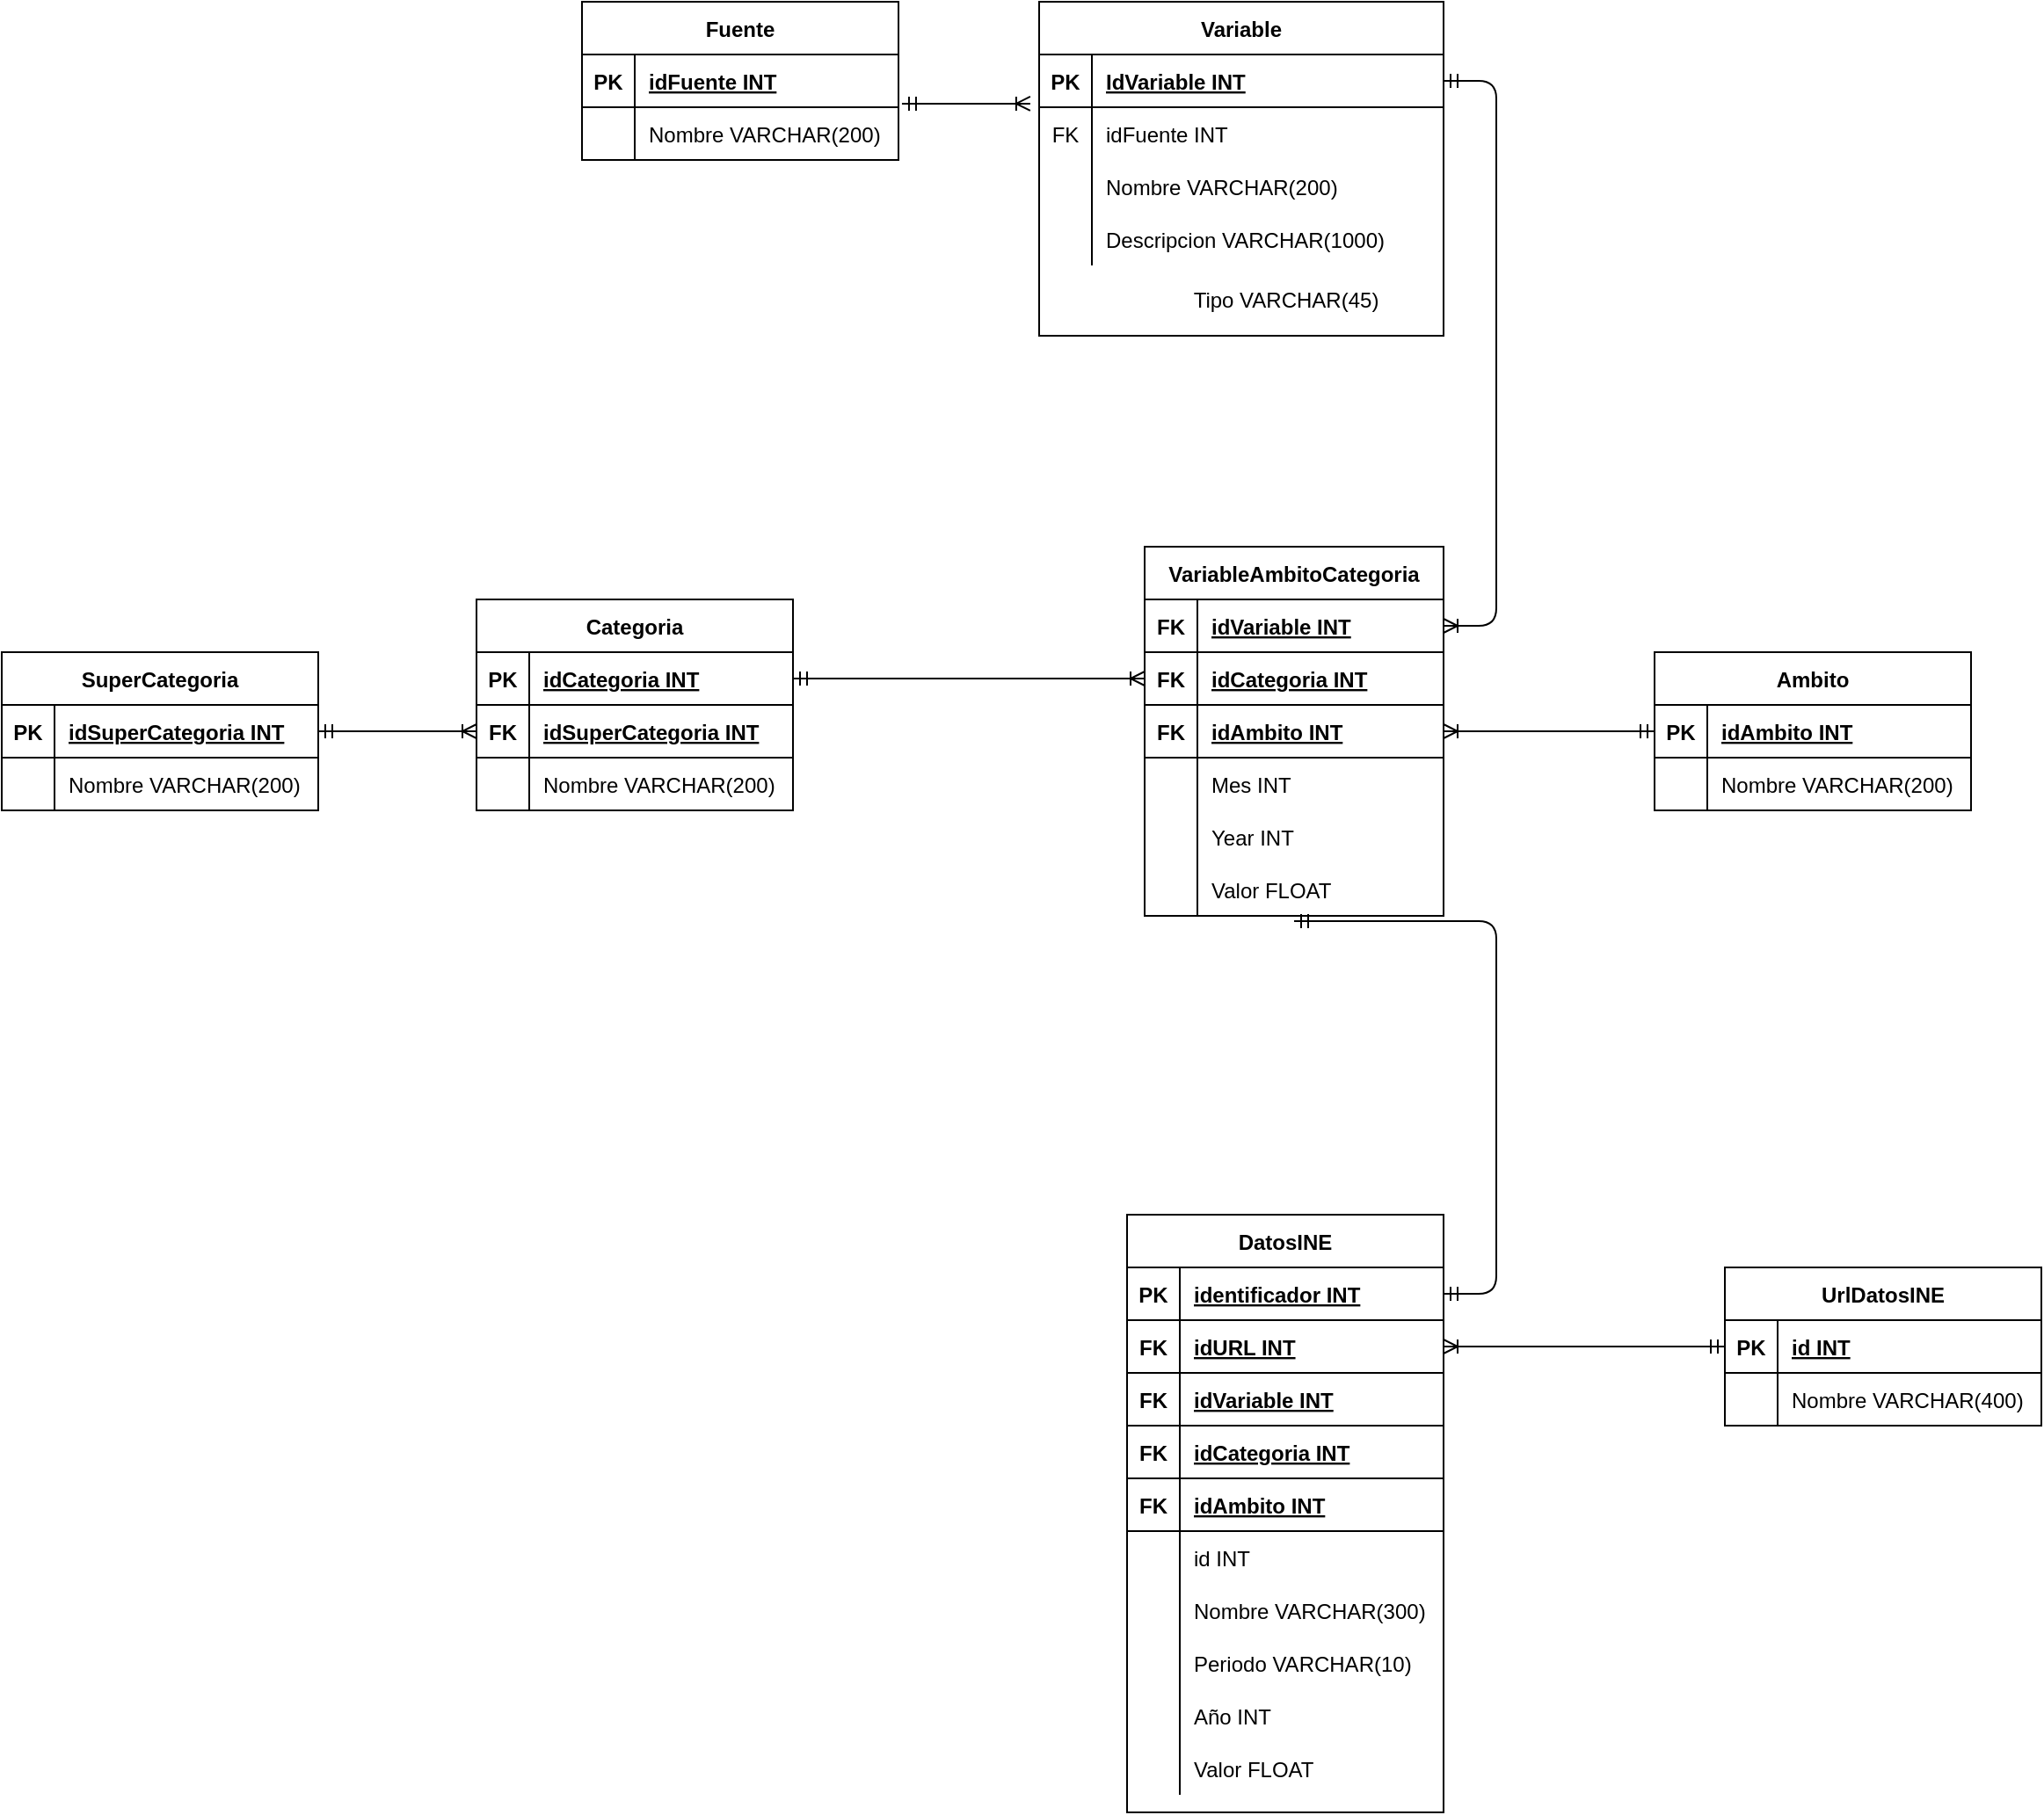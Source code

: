 <mxfile version="14.3.1" type="device"><diagram id="qPAAlm8uJ-taQy76TikA" name="Page-1"><mxGraphModel dx="1550" dy="752" grid="1" gridSize="10" guides="1" tooltips="1" connect="1" arrows="1" fold="1" page="1" pageScale="1" pageWidth="850" pageHeight="1100" math="0" shadow="0"><root><mxCell id="0"/><mxCell id="1" parent="0"/><mxCell id="a5tYf-QAZFOYh2-6OAoz-5" value="Variable" style="shape=table;startSize=30;container=1;collapsible=1;childLayout=tableLayout;fixedRows=1;rowLines=0;fontStyle=1;align=center;resizeLast=1;" vertex="1" parent="1"><mxGeometry x="150" y="160" width="230" height="190" as="geometry"><mxRectangle x="190" y="150" width="80" height="30" as="alternateBounds"/></mxGeometry></mxCell><mxCell id="a5tYf-QAZFOYh2-6OAoz-6" value="" style="shape=partialRectangle;collapsible=0;dropTarget=0;pointerEvents=0;fillColor=none;top=0;left=0;bottom=1;right=0;points=[[0,0.5],[1,0.5]];portConstraint=eastwest;" vertex="1" parent="a5tYf-QAZFOYh2-6OAoz-5"><mxGeometry y="30" width="230" height="30" as="geometry"/></mxCell><mxCell id="a5tYf-QAZFOYh2-6OAoz-7" value="PK" style="shape=partialRectangle;connectable=0;fillColor=none;top=0;left=0;bottom=0;right=0;fontStyle=1;overflow=hidden;" vertex="1" parent="a5tYf-QAZFOYh2-6OAoz-6"><mxGeometry width="30" height="30" as="geometry"/></mxCell><mxCell id="a5tYf-QAZFOYh2-6OAoz-8" value="IdVariable INT" style="shape=partialRectangle;connectable=0;fillColor=none;top=0;left=0;bottom=0;right=0;align=left;spacingLeft=6;fontStyle=5;overflow=hidden;" vertex="1" parent="a5tYf-QAZFOYh2-6OAoz-6"><mxGeometry x="30" width="200" height="30" as="geometry"/></mxCell><mxCell id="a5tYf-QAZFOYh2-6OAoz-9" value="" style="shape=partialRectangle;collapsible=0;dropTarget=0;pointerEvents=0;fillColor=none;top=0;left=0;bottom=0;right=0;points=[[0,0.5],[1,0.5]];portConstraint=eastwest;" vertex="1" parent="a5tYf-QAZFOYh2-6OAoz-5"><mxGeometry y="60" width="230" height="30" as="geometry"/></mxCell><mxCell id="a5tYf-QAZFOYh2-6OAoz-10" value="FK" style="shape=partialRectangle;connectable=0;fillColor=none;top=0;left=0;bottom=0;right=0;editable=1;overflow=hidden;" vertex="1" parent="a5tYf-QAZFOYh2-6OAoz-9"><mxGeometry width="30" height="30" as="geometry"/></mxCell><mxCell id="a5tYf-QAZFOYh2-6OAoz-11" value="idFuente INT" style="shape=partialRectangle;connectable=0;fillColor=none;top=0;left=0;bottom=0;right=0;align=left;spacingLeft=6;overflow=hidden;" vertex="1" parent="a5tYf-QAZFOYh2-6OAoz-9"><mxGeometry x="30" width="200" height="30" as="geometry"/></mxCell><mxCell id="a5tYf-QAZFOYh2-6OAoz-12" value="" style="shape=partialRectangle;collapsible=0;dropTarget=0;pointerEvents=0;fillColor=none;top=0;left=0;bottom=0;right=0;points=[[0,0.5],[1,0.5]];portConstraint=eastwest;" vertex="1" parent="a5tYf-QAZFOYh2-6OAoz-5"><mxGeometry y="90" width="230" height="30" as="geometry"/></mxCell><mxCell id="a5tYf-QAZFOYh2-6OAoz-13" value="" style="shape=partialRectangle;connectable=0;fillColor=none;top=0;left=0;bottom=0;right=0;editable=1;overflow=hidden;" vertex="1" parent="a5tYf-QAZFOYh2-6OAoz-12"><mxGeometry width="30" height="30" as="geometry"/></mxCell><mxCell id="a5tYf-QAZFOYh2-6OAoz-14" value="Nombre VARCHAR(200)" style="shape=partialRectangle;connectable=0;fillColor=none;top=0;left=0;bottom=0;right=0;align=left;spacingLeft=6;overflow=hidden;" vertex="1" parent="a5tYf-QAZFOYh2-6OAoz-12"><mxGeometry x="30" width="200" height="30" as="geometry"/></mxCell><mxCell id="a5tYf-QAZFOYh2-6OAoz-15" value="" style="shape=partialRectangle;collapsible=0;dropTarget=0;pointerEvents=0;fillColor=none;top=0;left=0;bottom=0;right=0;points=[[0,0.5],[1,0.5]];portConstraint=eastwest;" vertex="1" parent="a5tYf-QAZFOYh2-6OAoz-5"><mxGeometry y="120" width="230" height="30" as="geometry"/></mxCell><mxCell id="a5tYf-QAZFOYh2-6OAoz-16" value="" style="shape=partialRectangle;connectable=0;fillColor=none;top=0;left=0;bottom=0;right=0;editable=1;overflow=hidden;" vertex="1" parent="a5tYf-QAZFOYh2-6OAoz-15"><mxGeometry width="30" height="30" as="geometry"/></mxCell><mxCell id="a5tYf-QAZFOYh2-6OAoz-17" value="Descripcion VARCHAR(1000)" style="shape=partialRectangle;connectable=0;fillColor=none;top=0;left=0;bottom=0;right=0;align=left;spacingLeft=6;overflow=hidden;" vertex="1" parent="a5tYf-QAZFOYh2-6OAoz-15"><mxGeometry x="30" width="200" height="30" as="geometry"/></mxCell><mxCell id="a5tYf-QAZFOYh2-6OAoz-18" value="Tipo VARCHAR(45)" style="text;html=1;align=center;verticalAlign=middle;resizable=0;points=[];autosize=1;" vertex="1" parent="1"><mxGeometry x="230" y="320" width="120" height="20" as="geometry"/></mxCell><mxCell id="a5tYf-QAZFOYh2-6OAoz-19" value="Fuente" style="shape=table;startSize=30;container=1;collapsible=1;childLayout=tableLayout;fixedRows=1;rowLines=0;fontStyle=1;align=center;resizeLast=1;" vertex="1" parent="1"><mxGeometry x="-110" y="160" width="180" height="90" as="geometry"/></mxCell><mxCell id="a5tYf-QAZFOYh2-6OAoz-20" value="" style="shape=partialRectangle;collapsible=0;dropTarget=0;pointerEvents=0;fillColor=none;top=0;left=0;bottom=1;right=0;points=[[0,0.5],[1,0.5]];portConstraint=eastwest;" vertex="1" parent="a5tYf-QAZFOYh2-6OAoz-19"><mxGeometry y="30" width="180" height="30" as="geometry"/></mxCell><mxCell id="a5tYf-QAZFOYh2-6OAoz-21" value="PK" style="shape=partialRectangle;connectable=0;fillColor=none;top=0;left=0;bottom=0;right=0;fontStyle=1;overflow=hidden;" vertex="1" parent="a5tYf-QAZFOYh2-6OAoz-20"><mxGeometry width="30" height="30" as="geometry"/></mxCell><mxCell id="a5tYf-QAZFOYh2-6OAoz-22" value="idFuente INT" style="shape=partialRectangle;connectable=0;fillColor=none;top=0;left=0;bottom=0;right=0;align=left;spacingLeft=6;fontStyle=5;overflow=hidden;" vertex="1" parent="a5tYf-QAZFOYh2-6OAoz-20"><mxGeometry x="30" width="150" height="30" as="geometry"/></mxCell><mxCell id="a5tYf-QAZFOYh2-6OAoz-23" value="" style="shape=partialRectangle;collapsible=0;dropTarget=0;pointerEvents=0;fillColor=none;top=0;left=0;bottom=0;right=0;points=[[0,0.5],[1,0.5]];portConstraint=eastwest;" vertex="1" parent="a5tYf-QAZFOYh2-6OAoz-19"><mxGeometry y="60" width="180" height="30" as="geometry"/></mxCell><mxCell id="a5tYf-QAZFOYh2-6OAoz-24" value="" style="shape=partialRectangle;connectable=0;fillColor=none;top=0;left=0;bottom=0;right=0;editable=1;overflow=hidden;" vertex="1" parent="a5tYf-QAZFOYh2-6OAoz-23"><mxGeometry width="30" height="30" as="geometry"/></mxCell><mxCell id="a5tYf-QAZFOYh2-6OAoz-25" value="Nombre VARCHAR(200)" style="shape=partialRectangle;connectable=0;fillColor=none;top=0;left=0;bottom=0;right=0;align=left;spacingLeft=6;overflow=hidden;" vertex="1" parent="a5tYf-QAZFOYh2-6OAoz-23"><mxGeometry x="30" width="150" height="30" as="geometry"/></mxCell><mxCell id="a5tYf-QAZFOYh2-6OAoz-32" value="VariableAmbitoCategoria" style="shape=table;startSize=30;container=1;collapsible=1;childLayout=tableLayout;fixedRows=1;rowLines=0;fontStyle=1;align=center;resizeLast=1;" vertex="1" parent="1"><mxGeometry x="210" y="470" width="170" height="210" as="geometry"/></mxCell><mxCell id="a5tYf-QAZFOYh2-6OAoz-33" value="" style="shape=partialRectangle;collapsible=0;dropTarget=0;pointerEvents=0;fillColor=none;top=0;left=0;bottom=1;right=0;points=[[0,0.5],[1,0.5]];portConstraint=eastwest;" vertex="1" parent="a5tYf-QAZFOYh2-6OAoz-32"><mxGeometry y="30" width="170" height="30" as="geometry"/></mxCell><mxCell id="a5tYf-QAZFOYh2-6OAoz-34" value="FK" style="shape=partialRectangle;connectable=0;fillColor=none;top=0;left=0;bottom=0;right=0;fontStyle=1;overflow=hidden;" vertex="1" parent="a5tYf-QAZFOYh2-6OAoz-33"><mxGeometry width="30" height="30" as="geometry"/></mxCell><mxCell id="a5tYf-QAZFOYh2-6OAoz-35" value="idVariable INT" style="shape=partialRectangle;connectable=0;fillColor=none;top=0;left=0;bottom=0;right=0;align=left;spacingLeft=6;fontStyle=5;overflow=hidden;" vertex="1" parent="a5tYf-QAZFOYh2-6OAoz-33"><mxGeometry x="30" width="140" height="30" as="geometry"/></mxCell><mxCell id="a5tYf-QAZFOYh2-6OAoz-58" value="" style="shape=partialRectangle;collapsible=0;dropTarget=0;pointerEvents=0;fillColor=none;top=0;left=0;bottom=1;right=0;points=[[0,0.5],[1,0.5]];portConstraint=eastwest;" vertex="1" parent="a5tYf-QAZFOYh2-6OAoz-32"><mxGeometry y="60" width="170" height="30" as="geometry"/></mxCell><mxCell id="a5tYf-QAZFOYh2-6OAoz-59" value="FK" style="shape=partialRectangle;connectable=0;fillColor=none;top=0;left=0;bottom=0;right=0;fontStyle=1;overflow=hidden;" vertex="1" parent="a5tYf-QAZFOYh2-6OAoz-58"><mxGeometry width="30" height="30" as="geometry"/></mxCell><mxCell id="a5tYf-QAZFOYh2-6OAoz-60" value="idCategoria INT" style="shape=partialRectangle;connectable=0;fillColor=none;top=0;left=0;bottom=0;right=0;align=left;spacingLeft=6;fontStyle=5;overflow=hidden;" vertex="1" parent="a5tYf-QAZFOYh2-6OAoz-58"><mxGeometry x="30" width="140" height="30" as="geometry"/></mxCell><mxCell id="a5tYf-QAZFOYh2-6OAoz-61" value="" style="shape=partialRectangle;collapsible=0;dropTarget=0;pointerEvents=0;fillColor=none;top=0;left=0;bottom=1;right=0;points=[[0,0.5],[1,0.5]];portConstraint=eastwest;" vertex="1" parent="a5tYf-QAZFOYh2-6OAoz-32"><mxGeometry y="90" width="170" height="30" as="geometry"/></mxCell><mxCell id="a5tYf-QAZFOYh2-6OAoz-62" value="FK" style="shape=partialRectangle;connectable=0;fillColor=none;top=0;left=0;bottom=0;right=0;fontStyle=1;overflow=hidden;" vertex="1" parent="a5tYf-QAZFOYh2-6OAoz-61"><mxGeometry width="30" height="30" as="geometry"/></mxCell><mxCell id="a5tYf-QAZFOYh2-6OAoz-63" value="idAmbito INT" style="shape=partialRectangle;connectable=0;fillColor=none;top=0;left=0;bottom=0;right=0;align=left;spacingLeft=6;fontStyle=5;overflow=hidden;" vertex="1" parent="a5tYf-QAZFOYh2-6OAoz-61"><mxGeometry x="30" width="140" height="30" as="geometry"/></mxCell><mxCell id="a5tYf-QAZFOYh2-6OAoz-36" value="" style="shape=partialRectangle;collapsible=0;dropTarget=0;pointerEvents=0;fillColor=none;top=0;left=0;bottom=0;right=0;points=[[0,0.5],[1,0.5]];portConstraint=eastwest;" vertex="1" parent="a5tYf-QAZFOYh2-6OAoz-32"><mxGeometry y="120" width="170" height="30" as="geometry"/></mxCell><mxCell id="a5tYf-QAZFOYh2-6OAoz-37" value="" style="shape=partialRectangle;connectable=0;fillColor=none;top=0;left=0;bottom=0;right=0;editable=1;overflow=hidden;" vertex="1" parent="a5tYf-QAZFOYh2-6OAoz-36"><mxGeometry width="30" height="30" as="geometry"/></mxCell><mxCell id="a5tYf-QAZFOYh2-6OAoz-38" value="Mes INT" style="shape=partialRectangle;connectable=0;fillColor=none;top=0;left=0;bottom=0;right=0;align=left;spacingLeft=6;overflow=hidden;" vertex="1" parent="a5tYf-QAZFOYh2-6OAoz-36"><mxGeometry x="30" width="140" height="30" as="geometry"/></mxCell><mxCell id="a5tYf-QAZFOYh2-6OAoz-39" value="" style="shape=partialRectangle;collapsible=0;dropTarget=0;pointerEvents=0;fillColor=none;top=0;left=0;bottom=0;right=0;points=[[0,0.5],[1,0.5]];portConstraint=eastwest;" vertex="1" parent="a5tYf-QAZFOYh2-6OAoz-32"><mxGeometry y="150" width="170" height="30" as="geometry"/></mxCell><mxCell id="a5tYf-QAZFOYh2-6OAoz-40" value="" style="shape=partialRectangle;connectable=0;fillColor=none;top=0;left=0;bottom=0;right=0;editable=1;overflow=hidden;" vertex="1" parent="a5tYf-QAZFOYh2-6OAoz-39"><mxGeometry width="30" height="30" as="geometry"/></mxCell><mxCell id="a5tYf-QAZFOYh2-6OAoz-41" value="Year INT" style="shape=partialRectangle;connectable=0;fillColor=none;top=0;left=0;bottom=0;right=0;align=left;spacingLeft=6;overflow=hidden;" vertex="1" parent="a5tYf-QAZFOYh2-6OAoz-39"><mxGeometry x="30" width="140" height="30" as="geometry"/></mxCell><mxCell id="a5tYf-QAZFOYh2-6OAoz-49" value="" style="shape=partialRectangle;collapsible=0;dropTarget=0;pointerEvents=0;fillColor=none;top=0;left=0;bottom=0;right=0;points=[[0,0.5],[1,0.5]];portConstraint=eastwest;" vertex="1" parent="a5tYf-QAZFOYh2-6OAoz-32"><mxGeometry y="180" width="170" height="30" as="geometry"/></mxCell><mxCell id="a5tYf-QAZFOYh2-6OAoz-50" value="" style="shape=partialRectangle;connectable=0;fillColor=none;top=0;left=0;bottom=0;right=0;editable=1;overflow=hidden;" vertex="1" parent="a5tYf-QAZFOYh2-6OAoz-49"><mxGeometry width="30" height="30" as="geometry"/></mxCell><mxCell id="a5tYf-QAZFOYh2-6OAoz-51" value="Valor FLOAT" style="shape=partialRectangle;connectable=0;fillColor=none;top=0;left=0;bottom=0;right=0;align=left;spacingLeft=6;overflow=hidden;" vertex="1" parent="a5tYf-QAZFOYh2-6OAoz-49"><mxGeometry x="30" width="140" height="30" as="geometry"/></mxCell><mxCell id="a5tYf-QAZFOYh2-6OAoz-67" value="Ambito" style="shape=table;startSize=30;container=1;collapsible=1;childLayout=tableLayout;fixedRows=1;rowLines=0;fontStyle=1;align=center;resizeLast=1;" vertex="1" parent="1"><mxGeometry x="500" y="530" width="180" height="90" as="geometry"/></mxCell><mxCell id="a5tYf-QAZFOYh2-6OAoz-68" value="" style="shape=partialRectangle;collapsible=0;dropTarget=0;pointerEvents=0;fillColor=none;top=0;left=0;bottom=1;right=0;points=[[0,0.5],[1,0.5]];portConstraint=eastwest;" vertex="1" parent="a5tYf-QAZFOYh2-6OAoz-67"><mxGeometry y="30" width="180" height="30" as="geometry"/></mxCell><mxCell id="a5tYf-QAZFOYh2-6OAoz-69" value="PK" style="shape=partialRectangle;connectable=0;fillColor=none;top=0;left=0;bottom=0;right=0;fontStyle=1;overflow=hidden;" vertex="1" parent="a5tYf-QAZFOYh2-6OAoz-68"><mxGeometry width="30" height="30" as="geometry"/></mxCell><mxCell id="a5tYf-QAZFOYh2-6OAoz-70" value="idAmbito INT" style="shape=partialRectangle;connectable=0;fillColor=none;top=0;left=0;bottom=0;right=0;align=left;spacingLeft=6;fontStyle=5;overflow=hidden;" vertex="1" parent="a5tYf-QAZFOYh2-6OAoz-68"><mxGeometry x="30" width="150" height="30" as="geometry"/></mxCell><mxCell id="a5tYf-QAZFOYh2-6OAoz-71" value="" style="shape=partialRectangle;collapsible=0;dropTarget=0;pointerEvents=0;fillColor=none;top=0;left=0;bottom=0;right=0;points=[[0,0.5],[1,0.5]];portConstraint=eastwest;" vertex="1" parent="a5tYf-QAZFOYh2-6OAoz-67"><mxGeometry y="60" width="180" height="30" as="geometry"/></mxCell><mxCell id="a5tYf-QAZFOYh2-6OAoz-72" value="" style="shape=partialRectangle;connectable=0;fillColor=none;top=0;left=0;bottom=0;right=0;editable=1;overflow=hidden;" vertex="1" parent="a5tYf-QAZFOYh2-6OAoz-71"><mxGeometry width="30" height="30" as="geometry"/></mxCell><mxCell id="a5tYf-QAZFOYh2-6OAoz-73" value="Nombre VARCHAR(200)" style="shape=partialRectangle;connectable=0;fillColor=none;top=0;left=0;bottom=0;right=0;align=left;spacingLeft=6;overflow=hidden;" vertex="1" parent="a5tYf-QAZFOYh2-6OAoz-71"><mxGeometry x="30" width="150" height="30" as="geometry"/></mxCell><mxCell id="a5tYf-QAZFOYh2-6OAoz-74" value="Categoria" style="shape=table;startSize=30;container=1;collapsible=1;childLayout=tableLayout;fixedRows=1;rowLines=0;fontStyle=1;align=center;resizeLast=1;" vertex="1" parent="1"><mxGeometry x="-170" y="500" width="180" height="120" as="geometry"/></mxCell><mxCell id="a5tYf-QAZFOYh2-6OAoz-75" value="" style="shape=partialRectangle;collapsible=0;dropTarget=0;pointerEvents=0;fillColor=none;top=0;left=0;bottom=1;right=0;points=[[0,0.5],[1,0.5]];portConstraint=eastwest;" vertex="1" parent="a5tYf-QAZFOYh2-6OAoz-74"><mxGeometry y="30" width="180" height="30" as="geometry"/></mxCell><mxCell id="a5tYf-QAZFOYh2-6OAoz-76" value="PK" style="shape=partialRectangle;connectable=0;fillColor=none;top=0;left=0;bottom=0;right=0;fontStyle=1;overflow=hidden;" vertex="1" parent="a5tYf-QAZFOYh2-6OAoz-75"><mxGeometry width="30" height="30" as="geometry"/></mxCell><mxCell id="a5tYf-QAZFOYh2-6OAoz-77" value="idCategoria INT" style="shape=partialRectangle;connectable=0;fillColor=none;top=0;left=0;bottom=0;right=0;align=left;spacingLeft=6;fontStyle=5;overflow=hidden;" vertex="1" parent="a5tYf-QAZFOYh2-6OAoz-75"><mxGeometry x="30" width="150" height="30" as="geometry"/></mxCell><mxCell id="a5tYf-QAZFOYh2-6OAoz-81" value="" style="shape=partialRectangle;collapsible=0;dropTarget=0;pointerEvents=0;fillColor=none;top=0;left=0;bottom=1;right=0;points=[[0,0.5],[1,0.5]];portConstraint=eastwest;" vertex="1" parent="a5tYf-QAZFOYh2-6OAoz-74"><mxGeometry y="60" width="180" height="30" as="geometry"/></mxCell><mxCell id="a5tYf-QAZFOYh2-6OAoz-82" value="FK" style="shape=partialRectangle;connectable=0;fillColor=none;top=0;left=0;bottom=0;right=0;fontStyle=1;overflow=hidden;" vertex="1" parent="a5tYf-QAZFOYh2-6OAoz-81"><mxGeometry width="30" height="30" as="geometry"/></mxCell><mxCell id="a5tYf-QAZFOYh2-6OAoz-83" value="idSuperCategoria INT" style="shape=partialRectangle;connectable=0;fillColor=none;top=0;left=0;bottom=0;right=0;align=left;spacingLeft=6;fontStyle=5;overflow=hidden;" vertex="1" parent="a5tYf-QAZFOYh2-6OAoz-81"><mxGeometry x="30" width="150" height="30" as="geometry"/></mxCell><mxCell id="a5tYf-QAZFOYh2-6OAoz-78" value="" style="shape=partialRectangle;collapsible=0;dropTarget=0;pointerEvents=0;fillColor=none;top=0;left=0;bottom=0;right=0;points=[[0,0.5],[1,0.5]];portConstraint=eastwest;" vertex="1" parent="a5tYf-QAZFOYh2-6OAoz-74"><mxGeometry y="90" width="180" height="30" as="geometry"/></mxCell><mxCell id="a5tYf-QAZFOYh2-6OAoz-79" value="" style="shape=partialRectangle;connectable=0;fillColor=none;top=0;left=0;bottom=0;right=0;editable=1;overflow=hidden;" vertex="1" parent="a5tYf-QAZFOYh2-6OAoz-78"><mxGeometry width="30" height="30" as="geometry"/></mxCell><mxCell id="a5tYf-QAZFOYh2-6OAoz-80" value="Nombre VARCHAR(200)" style="shape=partialRectangle;connectable=0;fillColor=none;top=0;left=0;bottom=0;right=0;align=left;spacingLeft=6;overflow=hidden;" vertex="1" parent="a5tYf-QAZFOYh2-6OAoz-78"><mxGeometry x="30" width="150" height="30" as="geometry"/></mxCell><mxCell id="a5tYf-QAZFOYh2-6OAoz-84" value="SuperCategoria" style="shape=table;startSize=30;container=1;collapsible=1;childLayout=tableLayout;fixedRows=1;rowLines=0;fontStyle=1;align=center;resizeLast=1;" vertex="1" parent="1"><mxGeometry x="-440" y="530" width="180" height="90" as="geometry"/></mxCell><mxCell id="a5tYf-QAZFOYh2-6OAoz-85" value="" style="shape=partialRectangle;collapsible=0;dropTarget=0;pointerEvents=0;fillColor=none;top=0;left=0;bottom=1;right=0;points=[[0,0.5],[1,0.5]];portConstraint=eastwest;" vertex="1" parent="a5tYf-QAZFOYh2-6OAoz-84"><mxGeometry y="30" width="180" height="30" as="geometry"/></mxCell><mxCell id="a5tYf-QAZFOYh2-6OAoz-86" value="PK" style="shape=partialRectangle;connectable=0;fillColor=none;top=0;left=0;bottom=0;right=0;fontStyle=1;overflow=hidden;" vertex="1" parent="a5tYf-QAZFOYh2-6OAoz-85"><mxGeometry width="30" height="30" as="geometry"/></mxCell><mxCell id="a5tYf-QAZFOYh2-6OAoz-87" value="idSuperCategoria INT" style="shape=partialRectangle;connectable=0;fillColor=none;top=0;left=0;bottom=0;right=0;align=left;spacingLeft=6;fontStyle=5;overflow=hidden;" vertex="1" parent="a5tYf-QAZFOYh2-6OAoz-85"><mxGeometry x="30" width="150" height="30" as="geometry"/></mxCell><mxCell id="a5tYf-QAZFOYh2-6OAoz-88" value="" style="shape=partialRectangle;collapsible=0;dropTarget=0;pointerEvents=0;fillColor=none;top=0;left=0;bottom=0;right=0;points=[[0,0.5],[1,0.5]];portConstraint=eastwest;" vertex="1" parent="a5tYf-QAZFOYh2-6OAoz-84"><mxGeometry y="60" width="180" height="30" as="geometry"/></mxCell><mxCell id="a5tYf-QAZFOYh2-6OAoz-89" value="" style="shape=partialRectangle;connectable=0;fillColor=none;top=0;left=0;bottom=0;right=0;editable=1;overflow=hidden;" vertex="1" parent="a5tYf-QAZFOYh2-6OAoz-88"><mxGeometry width="30" height="30" as="geometry"/></mxCell><mxCell id="a5tYf-QAZFOYh2-6OAoz-90" value="Nombre VARCHAR(200)" style="shape=partialRectangle;connectable=0;fillColor=none;top=0;left=0;bottom=0;right=0;align=left;spacingLeft=6;overflow=hidden;" vertex="1" parent="a5tYf-QAZFOYh2-6OAoz-88"><mxGeometry x="30" width="150" height="30" as="geometry"/></mxCell><mxCell id="a5tYf-QAZFOYh2-6OAoz-94" value="DatosINE" style="shape=table;startSize=30;container=1;collapsible=1;childLayout=tableLayout;fixedRows=1;rowLines=0;fontStyle=1;align=center;resizeLast=1;" vertex="1" parent="1"><mxGeometry x="200" y="850" width="180" height="340" as="geometry"/></mxCell><mxCell id="a5tYf-QAZFOYh2-6OAoz-139" value="" style="shape=partialRectangle;collapsible=0;dropTarget=0;pointerEvents=0;fillColor=none;top=0;left=0;bottom=1;right=0;points=[[0,0.5],[1,0.5]];portConstraint=eastwest;" vertex="1" parent="a5tYf-QAZFOYh2-6OAoz-94"><mxGeometry y="30" width="180" height="30" as="geometry"/></mxCell><mxCell id="a5tYf-QAZFOYh2-6OAoz-140" value="PK" style="shape=partialRectangle;connectable=0;fillColor=none;top=0;left=0;bottom=0;right=0;fontStyle=1;overflow=hidden;" vertex="1" parent="a5tYf-QAZFOYh2-6OAoz-139"><mxGeometry width="30" height="30" as="geometry"/></mxCell><mxCell id="a5tYf-QAZFOYh2-6OAoz-141" value="identificador INT" style="shape=partialRectangle;connectable=0;fillColor=none;top=0;left=0;bottom=0;right=0;align=left;spacingLeft=6;fontStyle=5;overflow=hidden;" vertex="1" parent="a5tYf-QAZFOYh2-6OAoz-139"><mxGeometry x="30" width="150" height="30" as="geometry"/></mxCell><mxCell id="a5tYf-QAZFOYh2-6OAoz-136" value="" style="shape=partialRectangle;collapsible=0;dropTarget=0;pointerEvents=0;fillColor=none;top=0;left=0;bottom=1;right=0;points=[[0,0.5],[1,0.5]];portConstraint=eastwest;" vertex="1" parent="a5tYf-QAZFOYh2-6OAoz-94"><mxGeometry y="60" width="180" height="30" as="geometry"/></mxCell><mxCell id="a5tYf-QAZFOYh2-6OAoz-137" value="FK" style="shape=partialRectangle;connectable=0;fillColor=none;top=0;left=0;bottom=0;right=0;fontStyle=1;overflow=hidden;" vertex="1" parent="a5tYf-QAZFOYh2-6OAoz-136"><mxGeometry width="30" height="30" as="geometry"/></mxCell><mxCell id="a5tYf-QAZFOYh2-6OAoz-138" value="idURL INT" style="shape=partialRectangle;connectable=0;fillColor=none;top=0;left=0;bottom=0;right=0;align=left;spacingLeft=6;fontStyle=5;overflow=hidden;" vertex="1" parent="a5tYf-QAZFOYh2-6OAoz-136"><mxGeometry x="30" width="150" height="30" as="geometry"/></mxCell><mxCell id="a5tYf-QAZFOYh2-6OAoz-133" value="" style="shape=partialRectangle;collapsible=0;dropTarget=0;pointerEvents=0;fillColor=none;top=0;left=0;bottom=1;right=0;points=[[0,0.5],[1,0.5]];portConstraint=eastwest;" vertex="1" parent="a5tYf-QAZFOYh2-6OAoz-94"><mxGeometry y="90" width="180" height="30" as="geometry"/></mxCell><mxCell id="a5tYf-QAZFOYh2-6OAoz-134" value="FK" style="shape=partialRectangle;connectable=0;fillColor=none;top=0;left=0;bottom=0;right=0;fontStyle=1;overflow=hidden;" vertex="1" parent="a5tYf-QAZFOYh2-6OAoz-133"><mxGeometry width="30" height="30" as="geometry"/></mxCell><mxCell id="a5tYf-QAZFOYh2-6OAoz-135" value="idVariable INT" style="shape=partialRectangle;connectable=0;fillColor=none;top=0;left=0;bottom=0;right=0;align=left;spacingLeft=6;fontStyle=5;overflow=hidden;" vertex="1" parent="a5tYf-QAZFOYh2-6OAoz-133"><mxGeometry x="30" width="150" height="30" as="geometry"/></mxCell><mxCell id="a5tYf-QAZFOYh2-6OAoz-142" value="" style="shape=partialRectangle;collapsible=0;dropTarget=0;pointerEvents=0;fillColor=none;top=0;left=0;bottom=1;right=0;points=[[0,0.5],[1,0.5]];portConstraint=eastwest;" vertex="1" parent="a5tYf-QAZFOYh2-6OAoz-94"><mxGeometry y="120" width="180" height="30" as="geometry"/></mxCell><mxCell id="a5tYf-QAZFOYh2-6OAoz-143" value="FK" style="shape=partialRectangle;connectable=0;fillColor=none;top=0;left=0;bottom=0;right=0;fontStyle=1;overflow=hidden;" vertex="1" parent="a5tYf-QAZFOYh2-6OAoz-142"><mxGeometry width="30" height="30" as="geometry"/></mxCell><mxCell id="a5tYf-QAZFOYh2-6OAoz-144" value="idCategoria INT" style="shape=partialRectangle;connectable=0;fillColor=none;top=0;left=0;bottom=0;right=0;align=left;spacingLeft=6;fontStyle=5;overflow=hidden;" vertex="1" parent="a5tYf-QAZFOYh2-6OAoz-142"><mxGeometry x="30" width="150" height="30" as="geometry"/></mxCell><mxCell id="a5tYf-QAZFOYh2-6OAoz-95" value="" style="shape=partialRectangle;collapsible=0;dropTarget=0;pointerEvents=0;fillColor=none;top=0;left=0;bottom=1;right=0;points=[[0,0.5],[1,0.5]];portConstraint=eastwest;" vertex="1" parent="a5tYf-QAZFOYh2-6OAoz-94"><mxGeometry y="150" width="180" height="30" as="geometry"/></mxCell><mxCell id="a5tYf-QAZFOYh2-6OAoz-96" value="FK" style="shape=partialRectangle;connectable=0;fillColor=none;top=0;left=0;bottom=0;right=0;fontStyle=1;overflow=hidden;" vertex="1" parent="a5tYf-QAZFOYh2-6OAoz-95"><mxGeometry width="30" height="30" as="geometry"/></mxCell><mxCell id="a5tYf-QAZFOYh2-6OAoz-97" value="idAmbito INT" style="shape=partialRectangle;connectable=0;fillColor=none;top=0;left=0;bottom=0;right=0;align=left;spacingLeft=6;fontStyle=5;overflow=hidden;" vertex="1" parent="a5tYf-QAZFOYh2-6OAoz-95"><mxGeometry x="30" width="150" height="30" as="geometry"/></mxCell><mxCell id="a5tYf-QAZFOYh2-6OAoz-98" value="" style="shape=partialRectangle;collapsible=0;dropTarget=0;pointerEvents=0;fillColor=none;top=0;left=0;bottom=0;right=0;points=[[0,0.5],[1,0.5]];portConstraint=eastwest;" vertex="1" parent="a5tYf-QAZFOYh2-6OAoz-94"><mxGeometry y="180" width="180" height="30" as="geometry"/></mxCell><mxCell id="a5tYf-QAZFOYh2-6OAoz-99" value="" style="shape=partialRectangle;connectable=0;fillColor=none;top=0;left=0;bottom=0;right=0;editable=1;overflow=hidden;" vertex="1" parent="a5tYf-QAZFOYh2-6OAoz-98"><mxGeometry width="30" height="30" as="geometry"/></mxCell><mxCell id="a5tYf-QAZFOYh2-6OAoz-100" value="id INT" style="shape=partialRectangle;connectable=0;fillColor=none;top=0;left=0;bottom=0;right=0;align=left;spacingLeft=6;overflow=hidden;" vertex="1" parent="a5tYf-QAZFOYh2-6OAoz-98"><mxGeometry x="30" width="150" height="30" as="geometry"/></mxCell><mxCell id="a5tYf-QAZFOYh2-6OAoz-101" value="" style="shape=partialRectangle;collapsible=0;dropTarget=0;pointerEvents=0;fillColor=none;top=0;left=0;bottom=0;right=0;points=[[0,0.5],[1,0.5]];portConstraint=eastwest;" vertex="1" parent="a5tYf-QAZFOYh2-6OAoz-94"><mxGeometry y="210" width="180" height="30" as="geometry"/></mxCell><mxCell id="a5tYf-QAZFOYh2-6OAoz-102" value="" style="shape=partialRectangle;connectable=0;fillColor=none;top=0;left=0;bottom=0;right=0;editable=1;overflow=hidden;" vertex="1" parent="a5tYf-QAZFOYh2-6OAoz-101"><mxGeometry width="30" height="30" as="geometry"/></mxCell><mxCell id="a5tYf-QAZFOYh2-6OAoz-103" value="Nombre VARCHAR(300)" style="shape=partialRectangle;connectable=0;fillColor=none;top=0;left=0;bottom=0;right=0;align=left;spacingLeft=6;overflow=hidden;" vertex="1" parent="a5tYf-QAZFOYh2-6OAoz-101"><mxGeometry x="30" width="150" height="30" as="geometry"/></mxCell><mxCell id="a5tYf-QAZFOYh2-6OAoz-129" value="" style="shape=partialRectangle;collapsible=0;dropTarget=0;pointerEvents=0;fillColor=none;top=0;left=0;bottom=0;right=0;points=[[0,0.5],[1,0.5]];portConstraint=eastwest;" vertex="1" parent="a5tYf-QAZFOYh2-6OAoz-94"><mxGeometry y="240" width="180" height="30" as="geometry"/></mxCell><mxCell id="a5tYf-QAZFOYh2-6OAoz-130" value="" style="shape=partialRectangle;connectable=0;fillColor=none;top=0;left=0;bottom=0;right=0;editable=1;overflow=hidden;" vertex="1" parent="a5tYf-QAZFOYh2-6OAoz-129"><mxGeometry width="30" height="30" as="geometry"/></mxCell><mxCell id="a5tYf-QAZFOYh2-6OAoz-131" value="Periodo VARCHAR(10)" style="shape=partialRectangle;connectable=0;fillColor=none;top=0;left=0;bottom=0;right=0;align=left;spacingLeft=6;overflow=hidden;" vertex="1" parent="a5tYf-QAZFOYh2-6OAoz-129"><mxGeometry x="30" width="150" height="30" as="geometry"/></mxCell><mxCell id="a5tYf-QAZFOYh2-6OAoz-126" value="" style="shape=partialRectangle;collapsible=0;dropTarget=0;pointerEvents=0;fillColor=none;top=0;left=0;bottom=0;right=0;points=[[0,0.5],[1,0.5]];portConstraint=eastwest;" vertex="1" parent="a5tYf-QAZFOYh2-6OAoz-94"><mxGeometry y="270" width="180" height="30" as="geometry"/></mxCell><mxCell id="a5tYf-QAZFOYh2-6OAoz-127" value="" style="shape=partialRectangle;connectable=0;fillColor=none;top=0;left=0;bottom=0;right=0;editable=1;overflow=hidden;" vertex="1" parent="a5tYf-QAZFOYh2-6OAoz-126"><mxGeometry width="30" height="30" as="geometry"/></mxCell><mxCell id="a5tYf-QAZFOYh2-6OAoz-128" value="Año INT" style="shape=partialRectangle;connectable=0;fillColor=none;top=0;left=0;bottom=0;right=0;align=left;spacingLeft=6;overflow=hidden;" vertex="1" parent="a5tYf-QAZFOYh2-6OAoz-126"><mxGeometry x="30" width="150" height="30" as="geometry"/></mxCell><mxCell id="a5tYf-QAZFOYh2-6OAoz-123" value="" style="shape=partialRectangle;collapsible=0;dropTarget=0;pointerEvents=0;fillColor=none;top=0;left=0;bottom=0;right=0;points=[[0,0.5],[1,0.5]];portConstraint=eastwest;" vertex="1" parent="a5tYf-QAZFOYh2-6OAoz-94"><mxGeometry y="300" width="180" height="30" as="geometry"/></mxCell><mxCell id="a5tYf-QAZFOYh2-6OAoz-124" value="" style="shape=partialRectangle;connectable=0;fillColor=none;top=0;left=0;bottom=0;right=0;editable=1;overflow=hidden;" vertex="1" parent="a5tYf-QAZFOYh2-6OAoz-123"><mxGeometry width="30" height="30" as="geometry"/></mxCell><mxCell id="a5tYf-QAZFOYh2-6OAoz-125" value="Valor FLOAT" style="shape=partialRectangle;connectable=0;fillColor=none;top=0;left=0;bottom=0;right=0;align=left;spacingLeft=6;overflow=hidden;" vertex="1" parent="a5tYf-QAZFOYh2-6OAoz-123"><mxGeometry x="30" width="150" height="30" as="geometry"/></mxCell><mxCell id="a5tYf-QAZFOYh2-6OAoz-145" value="UrlDatosINE" style="shape=table;startSize=30;container=1;collapsible=1;childLayout=tableLayout;fixedRows=1;rowLines=0;fontStyle=1;align=center;resizeLast=1;" vertex="1" parent="1"><mxGeometry x="540" y="880" width="180" height="90" as="geometry"/></mxCell><mxCell id="a5tYf-QAZFOYh2-6OAoz-146" value="" style="shape=partialRectangle;collapsible=0;dropTarget=0;pointerEvents=0;fillColor=none;top=0;left=0;bottom=1;right=0;points=[[0,0.5],[1,0.5]];portConstraint=eastwest;" vertex="1" parent="a5tYf-QAZFOYh2-6OAoz-145"><mxGeometry y="30" width="180" height="30" as="geometry"/></mxCell><mxCell id="a5tYf-QAZFOYh2-6OAoz-147" value="PK" style="shape=partialRectangle;connectable=0;fillColor=none;top=0;left=0;bottom=0;right=0;fontStyle=1;overflow=hidden;" vertex="1" parent="a5tYf-QAZFOYh2-6OAoz-146"><mxGeometry width="30" height="30" as="geometry"/></mxCell><mxCell id="a5tYf-QAZFOYh2-6OAoz-148" value="id INT" style="shape=partialRectangle;connectable=0;fillColor=none;top=0;left=0;bottom=0;right=0;align=left;spacingLeft=6;fontStyle=5;overflow=hidden;" vertex="1" parent="a5tYf-QAZFOYh2-6OAoz-146"><mxGeometry x="30" width="150" height="30" as="geometry"/></mxCell><mxCell id="a5tYf-QAZFOYh2-6OAoz-149" value="" style="shape=partialRectangle;collapsible=0;dropTarget=0;pointerEvents=0;fillColor=none;top=0;left=0;bottom=0;right=0;points=[[0,0.5],[1,0.5]];portConstraint=eastwest;" vertex="1" parent="a5tYf-QAZFOYh2-6OAoz-145"><mxGeometry y="60" width="180" height="30" as="geometry"/></mxCell><mxCell id="a5tYf-QAZFOYh2-6OAoz-150" value="" style="shape=partialRectangle;connectable=0;fillColor=none;top=0;left=0;bottom=0;right=0;editable=1;overflow=hidden;" vertex="1" parent="a5tYf-QAZFOYh2-6OAoz-149"><mxGeometry width="30" height="30" as="geometry"/></mxCell><mxCell id="a5tYf-QAZFOYh2-6OAoz-151" value="Nombre VARCHAR(400)" style="shape=partialRectangle;connectable=0;fillColor=none;top=0;left=0;bottom=0;right=0;align=left;spacingLeft=6;overflow=hidden;" vertex="1" parent="a5tYf-QAZFOYh2-6OAoz-149"><mxGeometry x="30" width="150" height="30" as="geometry"/></mxCell><mxCell id="a5tYf-QAZFOYh2-6OAoz-162" value="" style="edgeStyle=entityRelationEdgeStyle;fontSize=12;html=1;endArrow=ERoneToMany;startArrow=ERmandOne;exitX=1.011;exitY=-0.067;exitDx=0;exitDy=0;exitPerimeter=0;entryX=-0.022;entryY=-0.067;entryDx=0;entryDy=0;entryPerimeter=0;" edge="1" parent="1" source="a5tYf-QAZFOYh2-6OAoz-23" target="a5tYf-QAZFOYh2-6OAoz-9"><mxGeometry width="100" height="100" relative="1" as="geometry"><mxPoint x="80" y="220" as="sourcePoint"/><mxPoint x="180" y="140" as="targetPoint"/></mxGeometry></mxCell><mxCell id="a5tYf-QAZFOYh2-6OAoz-163" value="" style="edgeStyle=entityRelationEdgeStyle;fontSize=12;html=1;endArrow=ERoneToMany;startArrow=ERmandOne;exitX=1;exitY=0.5;exitDx=0;exitDy=0;entryX=1;entryY=0.5;entryDx=0;entryDy=0;" edge="1" parent="1" source="a5tYf-QAZFOYh2-6OAoz-6" target="a5tYf-QAZFOYh2-6OAoz-33"><mxGeometry width="100" height="100" relative="1" as="geometry"><mxPoint x="410" y="350" as="sourcePoint"/><mxPoint x="220" y="410" as="targetPoint"/></mxGeometry></mxCell><mxCell id="a5tYf-QAZFOYh2-6OAoz-165" value="" style="edgeStyle=entityRelationEdgeStyle;fontSize=12;html=1;endArrow=ERoneToMany;startArrow=ERmandOne;entryX=0;entryY=0.5;entryDx=0;entryDy=0;exitX=1;exitY=0.5;exitDx=0;exitDy=0;" edge="1" parent="1" source="a5tYf-QAZFOYh2-6OAoz-75" target="a5tYf-QAZFOYh2-6OAoz-58"><mxGeometry width="100" height="100" relative="1" as="geometry"><mxPoint x="60" y="660" as="sourcePoint"/><mxPoint x="160" y="560" as="targetPoint"/></mxGeometry></mxCell><mxCell id="a5tYf-QAZFOYh2-6OAoz-166" value="" style="edgeStyle=entityRelationEdgeStyle;fontSize=12;html=1;endArrow=ERoneToMany;startArrow=ERmandOne;exitX=0;exitY=0.5;exitDx=0;exitDy=0;" edge="1" parent="1" source="a5tYf-QAZFOYh2-6OAoz-68" target="a5tYf-QAZFOYh2-6OAoz-61"><mxGeometry width="100" height="100" relative="1" as="geometry"><mxPoint x="380" y="760" as="sourcePoint"/><mxPoint x="390" y="610" as="targetPoint"/></mxGeometry></mxCell><mxCell id="a5tYf-QAZFOYh2-6OAoz-167" value="" style="edgeStyle=entityRelationEdgeStyle;fontSize=12;html=1;endArrow=ERoneToMany;startArrow=ERmandOne;entryX=0;entryY=0.5;entryDx=0;entryDy=0;exitX=1;exitY=0.5;exitDx=0;exitDy=0;" edge="1" parent="1" source="a5tYf-QAZFOYh2-6OAoz-85" target="a5tYf-QAZFOYh2-6OAoz-81"><mxGeometry width="100" height="100" relative="1" as="geometry"><mxPoint x="-310" y="810" as="sourcePoint"/><mxPoint x="-160" y="650" as="targetPoint"/></mxGeometry></mxCell><mxCell id="a5tYf-QAZFOYh2-6OAoz-170" value="" style="edgeStyle=entityRelationEdgeStyle;fontSize=12;html=1;endArrow=ERmandOne;startArrow=ERmandOne;entryX=0.5;entryY=1.1;entryDx=0;entryDy=0;entryPerimeter=0;" edge="1" parent="1" source="a5tYf-QAZFOYh2-6OAoz-139" target="a5tYf-QAZFOYh2-6OAoz-49"><mxGeometry width="100" height="100" relative="1" as="geometry"><mxPoint x="290" y="940" as="sourcePoint"/><mxPoint x="390" y="840" as="targetPoint"/></mxGeometry></mxCell><mxCell id="a5tYf-QAZFOYh2-6OAoz-171" value="" style="edgeStyle=entityRelationEdgeStyle;fontSize=12;html=1;endArrow=ERoneToMany;startArrow=ERmandOne;entryX=1;entryY=0.5;entryDx=0;entryDy=0;exitX=0;exitY=0.5;exitDx=0;exitDy=0;" edge="1" parent="1" source="a5tYf-QAZFOYh2-6OAoz-146" target="a5tYf-QAZFOYh2-6OAoz-136"><mxGeometry width="100" height="100" relative="1" as="geometry"><mxPoint x="400" y="1060" as="sourcePoint"/><mxPoint x="500" y="960" as="targetPoint"/></mxGeometry></mxCell></root></mxGraphModel></diagram></mxfile>